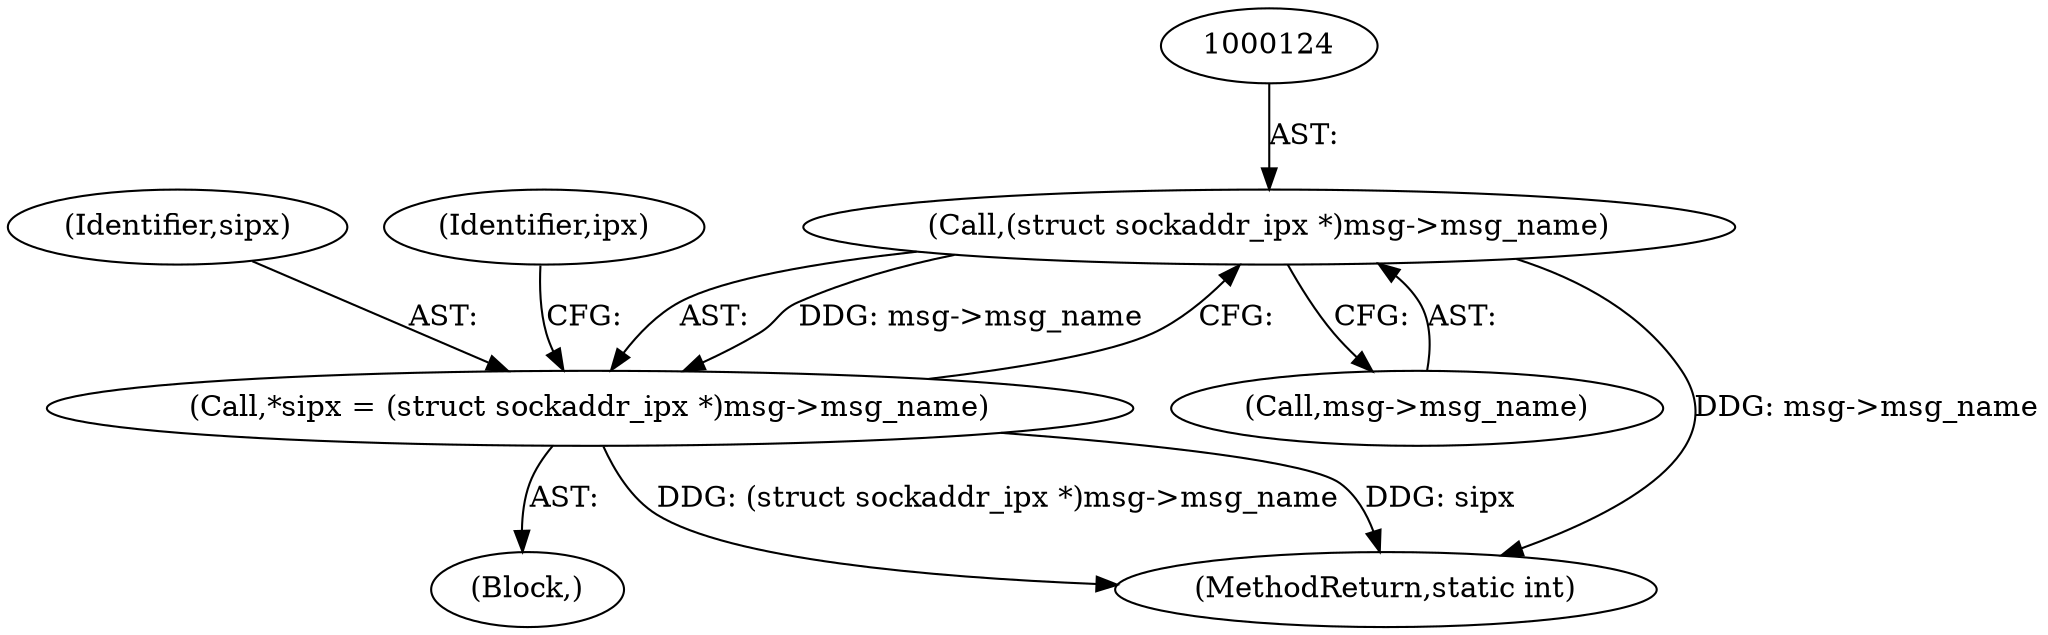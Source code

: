 digraph "0_linux_f3d3342602f8bcbf37d7c46641cb9bca7618eb1c_15@pointer" {
"1000123" [label="(Call,(struct sockaddr_ipx *)msg->msg_name)"];
"1000121" [label="(Call,*sipx = (struct sockaddr_ipx *)msg->msg_name)"];
"1000122" [label="(Identifier,sipx)"];
"1000130" [label="(Identifier,ipx)"];
"1000108" [label="(Block,)"];
"1000121" [label="(Call,*sipx = (struct sockaddr_ipx *)msg->msg_name)"];
"1000125" [label="(Call,msg->msg_name)"];
"1000123" [label="(Call,(struct sockaddr_ipx *)msg->msg_name)"];
"1000330" [label="(MethodReturn,static int)"];
"1000123" -> "1000121"  [label="AST: "];
"1000123" -> "1000125"  [label="CFG: "];
"1000124" -> "1000123"  [label="AST: "];
"1000125" -> "1000123"  [label="AST: "];
"1000121" -> "1000123"  [label="CFG: "];
"1000123" -> "1000330"  [label="DDG: msg->msg_name"];
"1000123" -> "1000121"  [label="DDG: msg->msg_name"];
"1000121" -> "1000108"  [label="AST: "];
"1000122" -> "1000121"  [label="AST: "];
"1000130" -> "1000121"  [label="CFG: "];
"1000121" -> "1000330"  [label="DDG: (struct sockaddr_ipx *)msg->msg_name"];
"1000121" -> "1000330"  [label="DDG: sipx"];
}
